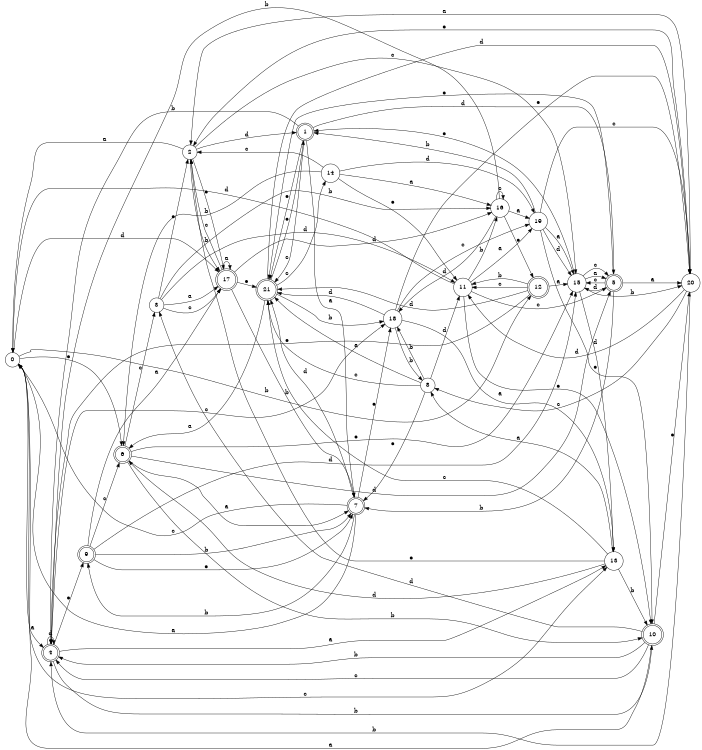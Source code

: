 digraph n18_1 {
__start0 [label="" shape="none"];

rankdir=LR;
size="8,5";

s0 [style="filled", color="black", fillcolor="white" shape="circle", label="0"];
s1 [style="rounded,filled", color="black", fillcolor="white" shape="doublecircle", label="1"];
s2 [style="filled", color="black", fillcolor="white" shape="circle", label="2"];
s3 [style="filled", color="black", fillcolor="white" shape="circle", label="3"];
s4 [style="rounded,filled", color="black", fillcolor="white" shape="doublecircle", label="4"];
s5 [style="rounded,filled", color="black", fillcolor="white" shape="doublecircle", label="5"];
s6 [style="rounded,filled", color="black", fillcolor="white" shape="doublecircle", label="6"];
s7 [style="rounded,filled", color="black", fillcolor="white" shape="doublecircle", label="7"];
s8 [style="filled", color="black", fillcolor="white" shape="circle", label="8"];
s9 [style="rounded,filled", color="black", fillcolor="white" shape="doublecircle", label="9"];
s10 [style="rounded,filled", color="black", fillcolor="white" shape="doublecircle", label="10"];
s11 [style="filled", color="black", fillcolor="white" shape="circle", label="11"];
s12 [style="rounded,filled", color="black", fillcolor="white" shape="doublecircle", label="12"];
s13 [style="filled", color="black", fillcolor="white" shape="circle", label="13"];
s14 [style="filled", color="black", fillcolor="white" shape="circle", label="14"];
s15 [style="filled", color="black", fillcolor="white" shape="circle", label="15"];
s16 [style="filled", color="black", fillcolor="white" shape="circle", label="16"];
s17 [style="rounded,filled", color="black", fillcolor="white" shape="doublecircle", label="17"];
s18 [style="filled", color="black", fillcolor="white" shape="circle", label="18"];
s19 [style="filled", color="black", fillcolor="white" shape="circle", label="19"];
s20 [style="filled", color="black", fillcolor="white" shape="circle", label="20"];
s21 [style="rounded,filled", color="black", fillcolor="white" shape="doublecircle", label="21"];
s0 -> s4 [label="a"];
s0 -> s12 [label="b"];
s0 -> s13 [label="c"];
s0 -> s17 [label="d"];
s0 -> s6 [label="e"];
s1 -> s7 [label="a"];
s1 -> s4 [label="b"];
s1 -> s21 [label="c"];
s1 -> s5 [label="d"];
s1 -> s21 [label="e"];
s2 -> s0 [label="a"];
s2 -> s17 [label="b"];
s2 -> s15 [label="c"];
s2 -> s1 [label="d"];
s2 -> s17 [label="e"];
s3 -> s17 [label="a"];
s3 -> s16 [label="b"];
s3 -> s17 [label="c"];
s3 -> s11 [label="d"];
s3 -> s2 [label="e"];
s4 -> s13 [label="a"];
s4 -> s10 [label="b"];
s4 -> s18 [label="c"];
s4 -> s4 [label="d"];
s4 -> s9 [label="e"];
s5 -> s20 [label="a"];
s5 -> s7 [label="b"];
s5 -> s15 [label="c"];
s5 -> s15 [label="d"];
s5 -> s21 [label="e"];
s6 -> s7 [label="a"];
s6 -> s10 [label="b"];
s6 -> s3 [label="c"];
s6 -> s5 [label="d"];
s6 -> s15 [label="e"];
s7 -> s0 [label="a"];
s7 -> s9 [label="b"];
s7 -> s0 [label="c"];
s7 -> s21 [label="d"];
s7 -> s18 [label="e"];
s8 -> s21 [label="a"];
s8 -> s18 [label="b"];
s8 -> s21 [label="c"];
s8 -> s11 [label="d"];
s8 -> s7 [label="e"];
s9 -> s17 [label="a"];
s9 -> s7 [label="b"];
s9 -> s6 [label="c"];
s9 -> s15 [label="d"];
s9 -> s7 [label="e"];
s10 -> s0 [label="a"];
s10 -> s4 [label="b"];
s10 -> s4 [label="c"];
s10 -> s3 [label="d"];
s10 -> s20 [label="e"];
s11 -> s19 [label="a"];
s11 -> s16 [label="b"];
s11 -> s5 [label="c"];
s11 -> s0 [label="d"];
s11 -> s10 [label="e"];
s12 -> s15 [label="a"];
s12 -> s11 [label="b"];
s12 -> s11 [label="c"];
s12 -> s21 [label="d"];
s12 -> s4 [label="e"];
s13 -> s8 [label="a"];
s13 -> s10 [label="b"];
s13 -> s21 [label="c"];
s13 -> s6 [label="d"];
s13 -> s2 [label="e"];
s14 -> s16 [label="a"];
s14 -> s6 [label="b"];
s14 -> s2 [label="c"];
s14 -> s19 [label="d"];
s14 -> s11 [label="e"];
s15 -> s5 [label="a"];
s15 -> s20 [label="b"];
s15 -> s5 [label="c"];
s15 -> s13 [label="d"];
s15 -> s1 [label="e"];
s16 -> s19 [label="a"];
s16 -> s4 [label="b"];
s16 -> s16 [label="c"];
s16 -> s18 [label="d"];
s16 -> s12 [label="e"];
s17 -> s17 [label="a"];
s17 -> s7 [label="b"];
s17 -> s2 [label="c"];
s17 -> s16 [label="d"];
s17 -> s21 [label="e"];
s18 -> s13 [label="a"];
s18 -> s8 [label="b"];
s18 -> s19 [label="c"];
s18 -> s21 [label="d"];
s18 -> s20 [label="e"];
s19 -> s15 [label="a"];
s19 -> s1 [label="b"];
s19 -> s20 [label="c"];
s19 -> s15 [label="d"];
s19 -> s10 [label="e"];
s20 -> s2 [label="a"];
s20 -> s4 [label="b"];
s20 -> s8 [label="c"];
s20 -> s11 [label="d"];
s20 -> s2 [label="e"];
s21 -> s6 [label="a"];
s21 -> s18 [label="b"];
s21 -> s14 [label="c"];
s21 -> s20 [label="d"];
s21 -> s1 [label="e"];

}
